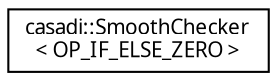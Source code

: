 digraph "Graphical Class Hierarchy"
{
  edge [fontname="FreeSans.ttf",fontsize="10",labelfontname="FreeSans.ttf",labelfontsize="10"];
  node [fontname="FreeSans.ttf",fontsize="10",shape=record];
  rankdir="LR";
  Node1 [label="casadi::SmoothChecker\l\< OP_IF_ELSE_ZERO \>",height=0.2,width=0.4,color="black", fillcolor="white", style="filled",URL="$d8/d49/structcasadi_1_1SmoothChecker_3_01OP__IF__ELSE__ZERO_01_4.html"];
}
